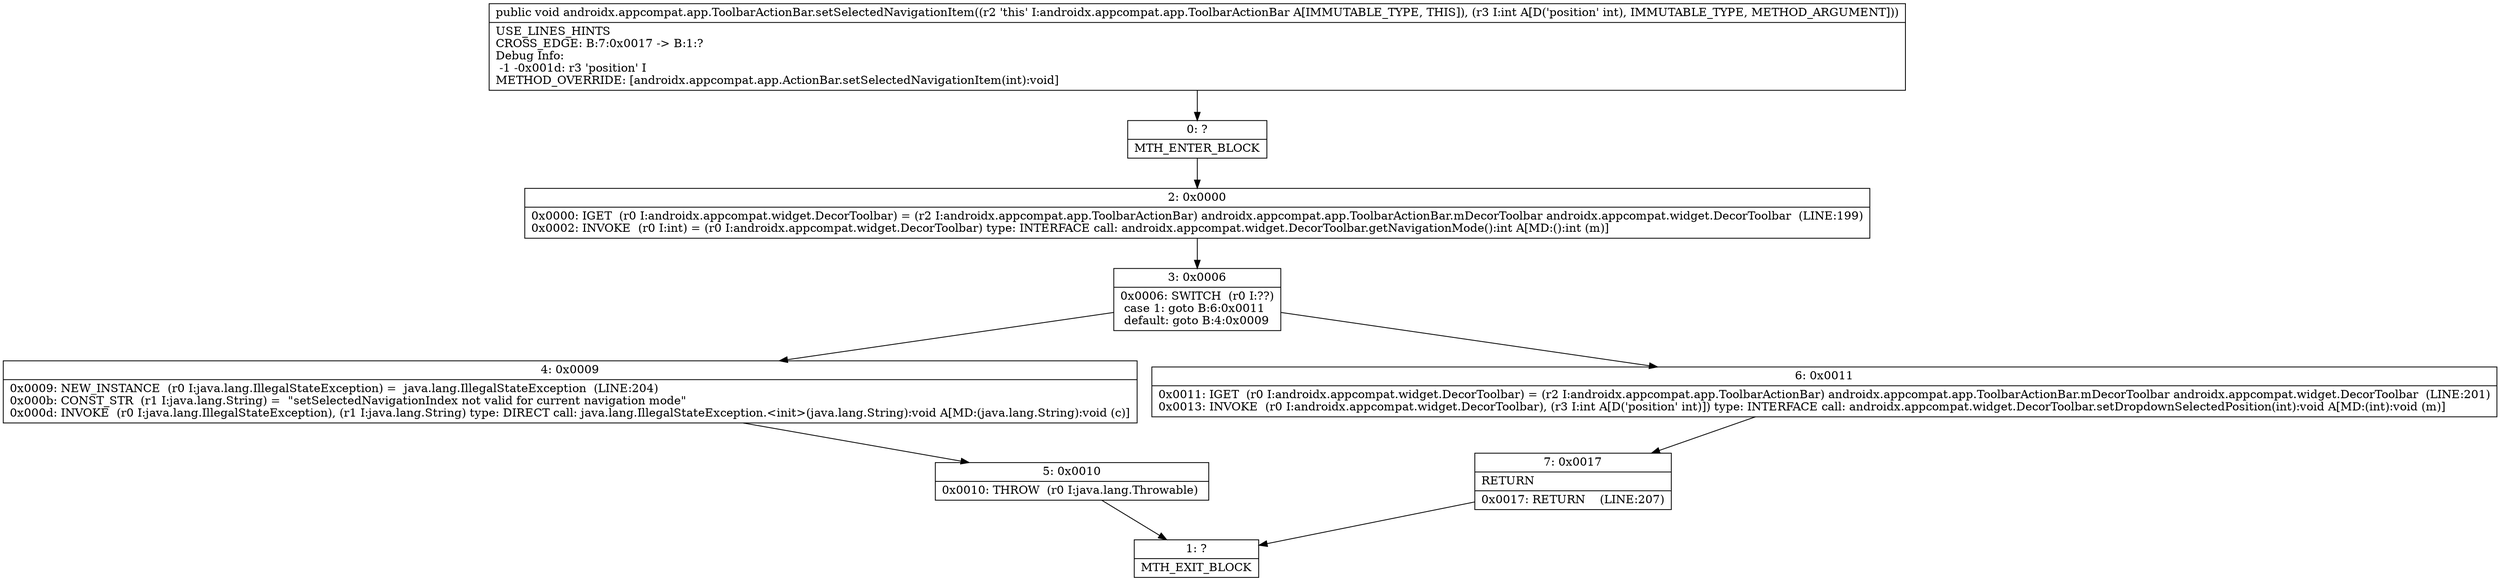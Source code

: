 digraph "CFG forandroidx.appcompat.app.ToolbarActionBar.setSelectedNavigationItem(I)V" {
Node_0 [shape=record,label="{0\:\ ?|MTH_ENTER_BLOCK\l}"];
Node_2 [shape=record,label="{2\:\ 0x0000|0x0000: IGET  (r0 I:androidx.appcompat.widget.DecorToolbar) = (r2 I:androidx.appcompat.app.ToolbarActionBar) androidx.appcompat.app.ToolbarActionBar.mDecorToolbar androidx.appcompat.widget.DecorToolbar  (LINE:199)\l0x0002: INVOKE  (r0 I:int) = (r0 I:androidx.appcompat.widget.DecorToolbar) type: INTERFACE call: androidx.appcompat.widget.DecorToolbar.getNavigationMode():int A[MD:():int (m)]\l}"];
Node_3 [shape=record,label="{3\:\ 0x0006|0x0006: SWITCH  (r0 I:??)\l case 1: goto B:6:0x0011\l default: goto B:4:0x0009 \l}"];
Node_4 [shape=record,label="{4\:\ 0x0009|0x0009: NEW_INSTANCE  (r0 I:java.lang.IllegalStateException) =  java.lang.IllegalStateException  (LINE:204)\l0x000b: CONST_STR  (r1 I:java.lang.String) =  \"setSelectedNavigationIndex not valid for current navigation mode\" \l0x000d: INVOKE  (r0 I:java.lang.IllegalStateException), (r1 I:java.lang.String) type: DIRECT call: java.lang.IllegalStateException.\<init\>(java.lang.String):void A[MD:(java.lang.String):void (c)]\l}"];
Node_5 [shape=record,label="{5\:\ 0x0010|0x0010: THROW  (r0 I:java.lang.Throwable) \l}"];
Node_1 [shape=record,label="{1\:\ ?|MTH_EXIT_BLOCK\l}"];
Node_6 [shape=record,label="{6\:\ 0x0011|0x0011: IGET  (r0 I:androidx.appcompat.widget.DecorToolbar) = (r2 I:androidx.appcompat.app.ToolbarActionBar) androidx.appcompat.app.ToolbarActionBar.mDecorToolbar androidx.appcompat.widget.DecorToolbar  (LINE:201)\l0x0013: INVOKE  (r0 I:androidx.appcompat.widget.DecorToolbar), (r3 I:int A[D('position' int)]) type: INTERFACE call: androidx.appcompat.widget.DecorToolbar.setDropdownSelectedPosition(int):void A[MD:(int):void (m)]\l}"];
Node_7 [shape=record,label="{7\:\ 0x0017|RETURN\l|0x0017: RETURN    (LINE:207)\l}"];
MethodNode[shape=record,label="{public void androidx.appcompat.app.ToolbarActionBar.setSelectedNavigationItem((r2 'this' I:androidx.appcompat.app.ToolbarActionBar A[IMMUTABLE_TYPE, THIS]), (r3 I:int A[D('position' int), IMMUTABLE_TYPE, METHOD_ARGUMENT]))  | USE_LINES_HINTS\lCROSS_EDGE: B:7:0x0017 \-\> B:1:?\lDebug Info:\l  \-1 \-0x001d: r3 'position' I\lMETHOD_OVERRIDE: [androidx.appcompat.app.ActionBar.setSelectedNavigationItem(int):void]\l}"];
MethodNode -> Node_0;Node_0 -> Node_2;
Node_2 -> Node_3;
Node_3 -> Node_4;
Node_3 -> Node_6;
Node_4 -> Node_5;
Node_5 -> Node_1;
Node_6 -> Node_7;
Node_7 -> Node_1;
}


